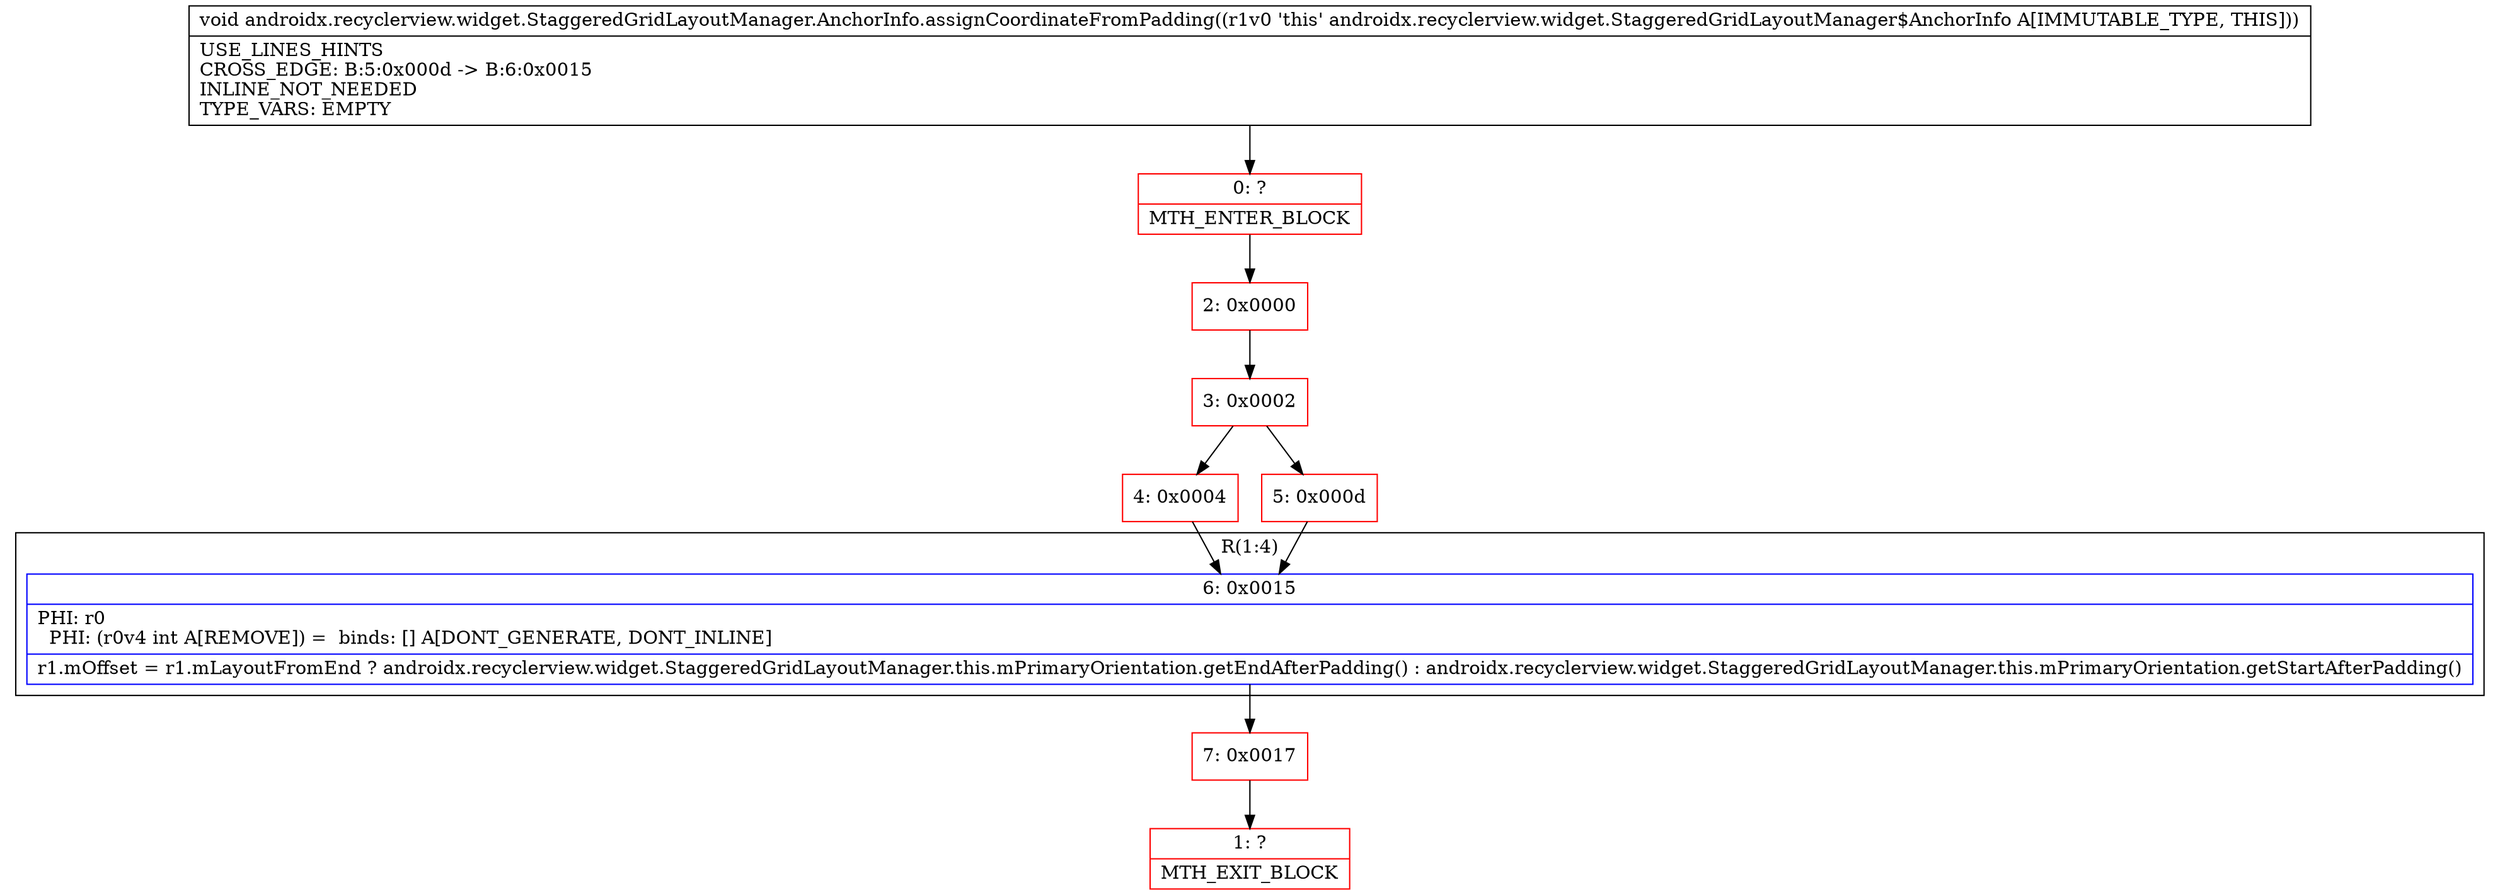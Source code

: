 digraph "CFG forandroidx.recyclerview.widget.StaggeredGridLayoutManager.AnchorInfo.assignCoordinateFromPadding()V" {
subgraph cluster_Region_427284373 {
label = "R(1:4)";
node [shape=record,color=blue];
Node_6 [shape=record,label="{6\:\ 0x0015|PHI: r0 \l  PHI: (r0v4 int A[REMOVE]) =  binds: [] A[DONT_GENERATE, DONT_INLINE]\l|r1.mOffset = r1.mLayoutFromEnd ? androidx.recyclerview.widget.StaggeredGridLayoutManager.this.mPrimaryOrientation.getEndAfterPadding() : androidx.recyclerview.widget.StaggeredGridLayoutManager.this.mPrimaryOrientation.getStartAfterPadding()\l}"];
}
Node_0 [shape=record,color=red,label="{0\:\ ?|MTH_ENTER_BLOCK\l}"];
Node_2 [shape=record,color=red,label="{2\:\ 0x0000}"];
Node_3 [shape=record,color=red,label="{3\:\ 0x0002}"];
Node_4 [shape=record,color=red,label="{4\:\ 0x0004}"];
Node_7 [shape=record,color=red,label="{7\:\ 0x0017}"];
Node_1 [shape=record,color=red,label="{1\:\ ?|MTH_EXIT_BLOCK\l}"];
Node_5 [shape=record,color=red,label="{5\:\ 0x000d}"];
MethodNode[shape=record,label="{void androidx.recyclerview.widget.StaggeredGridLayoutManager.AnchorInfo.assignCoordinateFromPadding((r1v0 'this' androidx.recyclerview.widget.StaggeredGridLayoutManager$AnchorInfo A[IMMUTABLE_TYPE, THIS]))  | USE_LINES_HINTS\lCROSS_EDGE: B:5:0x000d \-\> B:6:0x0015\lINLINE_NOT_NEEDED\lTYPE_VARS: EMPTY\l}"];
MethodNode -> Node_0;Node_6 -> Node_7;
Node_0 -> Node_2;
Node_2 -> Node_3;
Node_3 -> Node_4;
Node_3 -> Node_5;
Node_4 -> Node_6;
Node_7 -> Node_1;
Node_5 -> Node_6;
}

